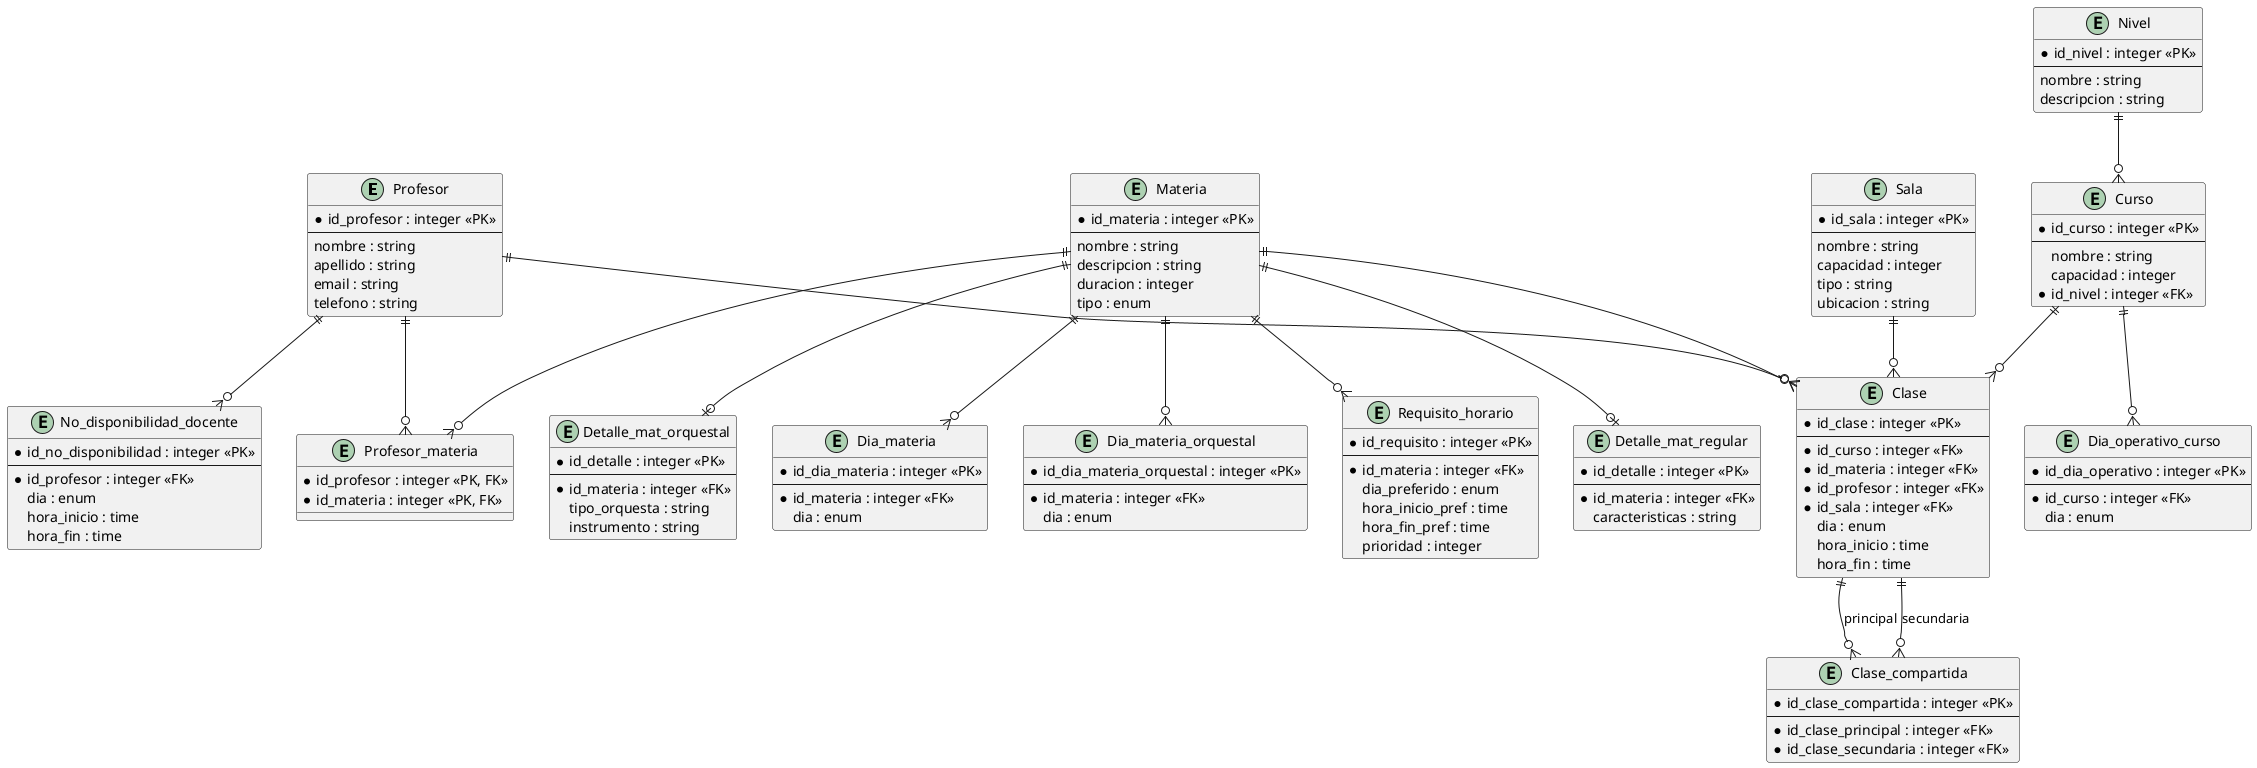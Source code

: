 @startuml "Modelo Entidad-Relación Sistema de Timetabling"

' Entidades principales
entity "Profesor" as profesor {
  *id_profesor : integer <<PK>>
  --
  nombre : string
  apellido : string
  email : string
  telefono : string
}

entity "Materia" as materia {
  *id_materia : integer <<PK>>
  --
  nombre : string
  descripcion : string
  duracion : integer
  tipo : enum
}

entity "Curso" as curso {
  *id_curso : integer <<PK>>
  --
  nombre : string
  capacidad : integer
  *id_nivel : integer <<FK>>
}

entity "Nivel" as nivel {
  *id_nivel : integer <<PK>>
  --
  nombre : string
  descripcion : string
}

entity "Sala" as sala {
  *id_sala : integer <<PK>>
  --
  nombre : string
  capacidad : integer
  tipo : string
  ubicacion : string
}

entity "Clase" as clase {
  *id_clase : integer <<PK>>
  --
  *id_curso : integer <<FK>>
  *id_materia : integer <<FK>>
  *id_profesor : integer <<FK>>
  *id_sala : integer <<FK>>
  dia : enum
  hora_inicio : time
  hora_fin : time
}

' Entidades especializadas
entity "Clase_compartida" as clase_compartida {
  *id_clase_compartida : integer <<PK>>
  --
  *id_clase_principal : integer <<FK>>
  *id_clase_secundaria : integer <<FK>>
}

entity "Profesor_materia" as profesor_materia {
  *id_profesor : integer <<PK, FK>>
  *id_materia : integer <<PK, FK>>
}

entity "No_disponibilidad_docente" as no_disponibilidad {
  *id_no_disponibilidad : integer <<PK>>
  --
  *id_profesor : integer <<FK>>
  dia : enum
  hora_inicio : time
  hora_fin : time
}

entity "Dia_materia" as dia_materia {
  *id_dia_materia : integer <<PK>>
  --
  *id_materia : integer <<FK>>
  dia : enum
}

entity "Dia_materia_orquestal" as dia_materia_orq {
  *id_dia_materia_orquestal : integer <<PK>>
  --
  *id_materia : integer <<FK>>
  dia : enum
}

entity "Dia_operativo_curso" as dia_operativo {
  *id_dia_operativo : integer <<PK>>
  --
  *id_curso : integer <<FK>>
  dia : enum
}

entity "Requisito_horario" as requisito {
  *id_requisito : integer <<PK>>
  --
  *id_materia : integer <<FK>>
  dia_preferido : enum
  hora_inicio_pref : time
  hora_fin_pref : time
  prioridad : integer
}

entity "Detalle_mat_regular" as detalle_regular {
  *id_detalle : integer <<PK>>
  --
  *id_materia : integer <<FK>>
  caracteristicas : string
}

entity "Detalle_mat_orquestal" as detalle_orquestal {
  *id_detalle : integer <<PK>>
  --
  *id_materia : integer <<FK>>
  tipo_orquesta : string
  instrumento : string
}

' Relaciones
profesor ||--o{ profesor_materia
materia ||--o{ profesor_materia

profesor ||--o{ no_disponibilidad

nivel ||--o{ curso

materia ||--o{ dia_materia
materia ||--o{ dia_materia_orq
materia ||--o{ requisito

curso ||--o{ dia_operativo
curso ||--o{ clase

materia ||--o{ clase
profesor ||--o{ clase
sala ||--o{ clase

clase ||--o{ clase_compartida : "principal"
clase ||--o{ clase_compartida : "secundaria"

materia ||--o| detalle_regular
materia ||--o| detalle_orquestal

@enduml